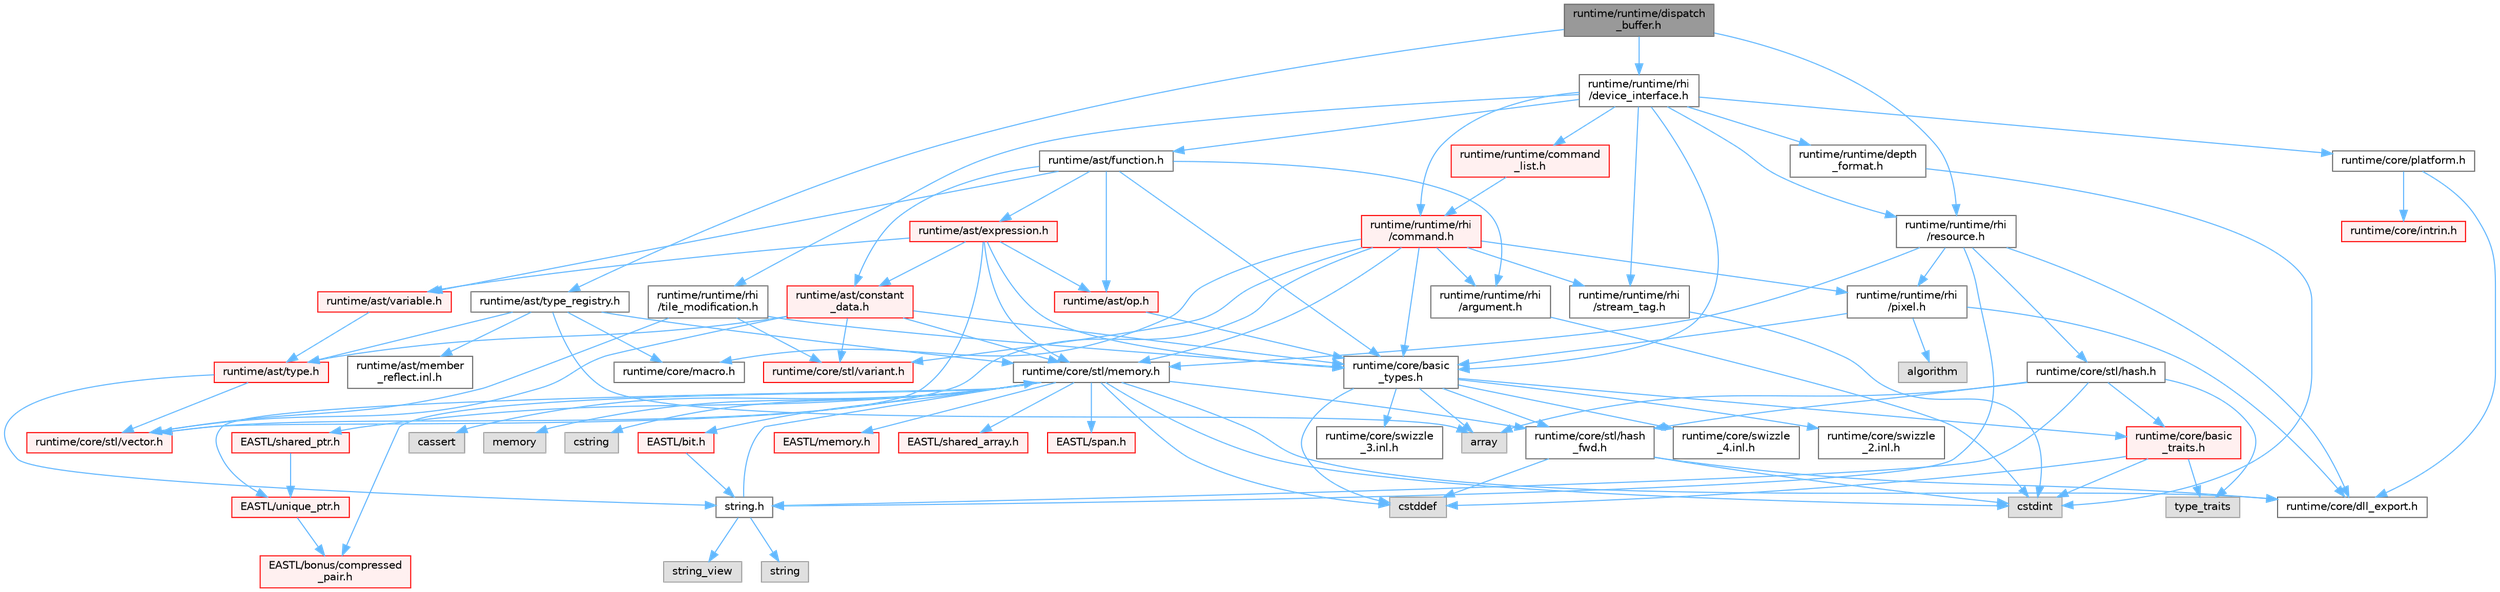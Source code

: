 digraph "runtime/runtime/dispatch_buffer.h"
{
 // LATEX_PDF_SIZE
  bgcolor="transparent";
  edge [fontname=Helvetica,fontsize=10,labelfontname=Helvetica,labelfontsize=10];
  node [fontname=Helvetica,fontsize=10,shape=box,height=0.2,width=0.4];
  Node1 [id="Node000001",label="runtime/runtime/dispatch\l_buffer.h",height=0.2,width=0.4,color="gray40", fillcolor="grey60", style="filled", fontcolor="black",tooltip=" "];
  Node1 -> Node2 [id="edge1_Node000001_Node000002",color="steelblue1",style="solid",tooltip=" "];
  Node2 [id="Node000002",label="runtime/runtime/rhi\l/resource.h",height=0.2,width=0.4,color="grey40", fillcolor="white", style="filled",URL="$runtime_2rhi_2resource_8h.html",tooltip=" "];
  Node2 -> Node3 [id="edge2_Node000002_Node000003",color="steelblue1",style="solid",tooltip=" "];
  Node3 [id="Node000003",label="runtime/core/dll_export.h",height=0.2,width=0.4,color="grey40", fillcolor="white", style="filled",URL="$dll__export_8h.html",tooltip=" "];
  Node2 -> Node4 [id="edge3_Node000002_Node000004",color="steelblue1",style="solid",tooltip=" "];
  Node4 [id="Node000004",label="runtime/core/stl/memory.h",height=0.2,width=0.4,color="grey40", fillcolor="white", style="filled",URL="$core_2stl_2memory_8h.html",tooltip=" "];
  Node4 -> Node5 [id="edge4_Node000004_Node000005",color="steelblue1",style="solid",tooltip=" "];
  Node5 [id="Node000005",label="cstddef",height=0.2,width=0.4,color="grey60", fillcolor="#E0E0E0", style="filled",tooltip=" "];
  Node4 -> Node6 [id="edge5_Node000004_Node000006",color="steelblue1",style="solid",tooltip=" "];
  Node6 [id="Node000006",label="cstdint",height=0.2,width=0.4,color="grey60", fillcolor="#E0E0E0", style="filled",tooltip=" "];
  Node4 -> Node7 [id="edge6_Node000004_Node000007",color="steelblue1",style="solid",tooltip=" "];
  Node7 [id="Node000007",label="cassert",height=0.2,width=0.4,color="grey60", fillcolor="#E0E0E0", style="filled",tooltip=" "];
  Node4 -> Node8 [id="edge7_Node000004_Node000008",color="steelblue1",style="solid",tooltip=" "];
  Node8 [id="Node000008",label="memory",height=0.2,width=0.4,color="grey60", fillcolor="#E0E0E0", style="filled",tooltip=" "];
  Node4 -> Node9 [id="edge8_Node000004_Node000009",color="steelblue1",style="solid",tooltip=" "];
  Node9 [id="Node000009",label="cstring",height=0.2,width=0.4,color="grey60", fillcolor="#E0E0E0", style="filled",tooltip=" "];
  Node4 -> Node10 [id="edge9_Node000004_Node000010",color="steelblue1",style="solid",tooltip=" "];
  Node10 [id="Node000010",label="EASTL/bit.h",height=0.2,width=0.4,color="red", fillcolor="#FFF0F0", style="filled",URL="$bit_8h.html",tooltip=" "];
  Node10 -> Node31 [id="edge10_Node000010_Node000031",color="steelblue1",style="solid",tooltip=" "];
  Node31 [id="Node000031",label="string.h",height=0.2,width=0.4,color="grey40", fillcolor="white", style="filled",URL="$string_8h.html",tooltip=" "];
  Node31 -> Node32 [id="edge11_Node000031_Node000032",color="steelblue1",style="solid",tooltip=" "];
  Node32 [id="Node000032",label="string",height=0.2,width=0.4,color="grey60", fillcolor="#E0E0E0", style="filled",tooltip=" "];
  Node31 -> Node33 [id="edge12_Node000031_Node000033",color="steelblue1",style="solid",tooltip=" "];
  Node33 [id="Node000033",label="string_view",height=0.2,width=0.4,color="grey60", fillcolor="#E0E0E0", style="filled",tooltip=" "];
  Node31 -> Node4 [id="edge13_Node000031_Node000004",color="steelblue1",style="solid",tooltip=" "];
  Node4 -> Node34 [id="edge14_Node000004_Node000034",color="steelblue1",style="solid",tooltip=" "];
  Node34 [id="Node000034",label="EASTL/memory.h",height=0.2,width=0.4,color="red", fillcolor="#FFF0F0", style="filled",URL="$_e_a_s_t_l_2include_2_e_a_s_t_l_2memory_8h.html",tooltip=" "];
  Node4 -> Node62 [id="edge15_Node000004_Node000062",color="steelblue1",style="solid",tooltip=" "];
  Node62 [id="Node000062",label="EASTL/shared_array.h",height=0.2,width=0.4,color="red", fillcolor="#FFF0F0", style="filled",URL="$shared__array_8h.html",tooltip=" "];
  Node4 -> Node65 [id="edge16_Node000004_Node000065",color="steelblue1",style="solid",tooltip=" "];
  Node65 [id="Node000065",label="EASTL/unique_ptr.h",height=0.2,width=0.4,color="red", fillcolor="#FFF0F0", style="filled",URL="$unique__ptr_8h.html",tooltip=" "];
  Node65 -> Node66 [id="edge17_Node000065_Node000066",color="steelblue1",style="solid",tooltip=" "];
  Node66 [id="Node000066",label="EASTL/bonus/compressed\l_pair.h",height=0.2,width=0.4,color="red", fillcolor="#FFF0F0", style="filled",URL="$compressed__pair_8h.html",tooltip=" "];
  Node4 -> Node68 [id="edge18_Node000004_Node000068",color="steelblue1",style="solid",tooltip=" "];
  Node68 [id="Node000068",label="EASTL/shared_ptr.h",height=0.2,width=0.4,color="red", fillcolor="#FFF0F0", style="filled",URL="$shared__ptr_8h.html",tooltip=" "];
  Node68 -> Node65 [id="edge19_Node000068_Node000065",color="steelblue1",style="solid",tooltip=" "];
  Node4 -> Node148 [id="edge20_Node000004_Node000148",color="steelblue1",style="solid",tooltip=" "];
  Node148 [id="Node000148",label="EASTL/span.h",height=0.2,width=0.4,color="red", fillcolor="#FFF0F0", style="filled",URL="$span_8h.html",tooltip=" "];
  Node4 -> Node66 [id="edge21_Node000004_Node000066",color="steelblue1",style="solid",tooltip=" "];
  Node4 -> Node3 [id="edge22_Node000004_Node000003",color="steelblue1",style="solid",tooltip=" "];
  Node4 -> Node151 [id="edge23_Node000004_Node000151",color="steelblue1",style="solid",tooltip=" "];
  Node151 [id="Node000151",label="runtime/core/stl/hash\l_fwd.h",height=0.2,width=0.4,color="grey40", fillcolor="white", style="filled",URL="$hash__fwd_8h.html",tooltip=" "];
  Node151 -> Node5 [id="edge24_Node000151_Node000005",color="steelblue1",style="solid",tooltip=" "];
  Node151 -> Node6 [id="edge25_Node000151_Node000006",color="steelblue1",style="solid",tooltip=" "];
  Node151 -> Node3 [id="edge26_Node000151_Node000003",color="steelblue1",style="solid",tooltip=" "];
  Node2 -> Node31 [id="edge27_Node000002_Node000031",color="steelblue1",style="solid",tooltip=" "];
  Node2 -> Node152 [id="edge28_Node000002_Node000152",color="steelblue1",style="solid",tooltip=" "];
  Node152 [id="Node000152",label="runtime/core/stl/hash.h",height=0.2,width=0.4,color="grey40", fillcolor="white", style="filled",URL="$hash_8h.html",tooltip=" "];
  Node152 -> Node150 [id="edge29_Node000152_Node000150",color="steelblue1",style="solid",tooltip=" "];
  Node150 [id="Node000150",label="array",height=0.2,width=0.4,color="grey60", fillcolor="#E0E0E0", style="filled",tooltip=" "];
  Node152 -> Node64 [id="edge30_Node000152_Node000064",color="steelblue1",style="solid",tooltip=" "];
  Node64 [id="Node000064",label="type_traits",height=0.2,width=0.4,color="grey60", fillcolor="#E0E0E0", style="filled",tooltip=" "];
  Node152 -> Node151 [id="edge31_Node000152_Node000151",color="steelblue1",style="solid",tooltip=" "];
  Node152 -> Node31 [id="edge32_Node000152_Node000031",color="steelblue1",style="solid",tooltip=" "];
  Node152 -> Node153 [id="edge33_Node000152_Node000153",color="steelblue1",style="solid",tooltip=" "];
  Node153 [id="Node000153",label="runtime/core/basic\l_traits.h",height=0.2,width=0.4,color="red", fillcolor="#FFF0F0", style="filled",URL="$basic__traits_8h.html",tooltip=" "];
  Node153 -> Node6 [id="edge34_Node000153_Node000006",color="steelblue1",style="solid",tooltip=" "];
  Node153 -> Node5 [id="edge35_Node000153_Node000005",color="steelblue1",style="solid",tooltip=" "];
  Node153 -> Node64 [id="edge36_Node000153_Node000064",color="steelblue1",style="solid",tooltip=" "];
  Node2 -> Node163 [id="edge37_Node000002_Node000163",color="steelblue1",style="solid",tooltip=" "];
  Node163 [id="Node000163",label="runtime/runtime/rhi\l/pixel.h",height=0.2,width=0.4,color="grey40", fillcolor="white", style="filled",URL="$pixel_8h.html",tooltip=" "];
  Node163 -> Node155 [id="edge38_Node000163_Node000155",color="steelblue1",style="solid",tooltip=" "];
  Node155 [id="Node000155",label="algorithm",height=0.2,width=0.4,color="grey60", fillcolor="#E0E0E0", style="filled",tooltip=" "];
  Node163 -> Node3 [id="edge39_Node000163_Node000003",color="steelblue1",style="solid",tooltip=" "];
  Node163 -> Node164 [id="edge40_Node000163_Node000164",color="steelblue1",style="solid",tooltip=" "];
  Node164 [id="Node000164",label="runtime/core/basic\l_types.h",height=0.2,width=0.4,color="grey40", fillcolor="white", style="filled",URL="$basic__types_8h.html",tooltip=" "];
  Node164 -> Node5 [id="edge41_Node000164_Node000005",color="steelblue1",style="solid",tooltip=" "];
  Node164 -> Node150 [id="edge42_Node000164_Node000150",color="steelblue1",style="solid",tooltip=" "];
  Node164 -> Node151 [id="edge43_Node000164_Node000151",color="steelblue1",style="solid",tooltip=" "];
  Node164 -> Node153 [id="edge44_Node000164_Node000153",color="steelblue1",style="solid",tooltip=" "];
  Node164 -> Node165 [id="edge45_Node000164_Node000165",color="steelblue1",style="solid",tooltip=" "];
  Node165 [id="Node000165",label="runtime/core/swizzle\l_2.inl.h",height=0.2,width=0.4,color="grey40", fillcolor="white", style="filled",URL="$core_2swizzle__2_8inl_8h.html",tooltip=" "];
  Node164 -> Node166 [id="edge46_Node000164_Node000166",color="steelblue1",style="solid",tooltip=" "];
  Node166 [id="Node000166",label="runtime/core/swizzle\l_3.inl.h",height=0.2,width=0.4,color="grey40", fillcolor="white", style="filled",URL="$core_2swizzle__3_8inl_8h.html",tooltip=" "];
  Node164 -> Node167 [id="edge47_Node000164_Node000167",color="steelblue1",style="solid",tooltip=" "];
  Node167 [id="Node000167",label="runtime/core/swizzle\l_4.inl.h",height=0.2,width=0.4,color="grey40", fillcolor="white", style="filled",URL="$core_2swizzle__4_8inl_8h.html",tooltip=" "];
  Node1 -> Node168 [id="edge48_Node000001_Node000168",color="steelblue1",style="solid",tooltip=" "];
  Node168 [id="Node000168",label="runtime/runtime/rhi\l/device_interface.h",height=0.2,width=0.4,color="grey40", fillcolor="white", style="filled",URL="$device__interface_8h.html",tooltip=" "];
  Node168 -> Node164 [id="edge49_Node000168_Node000164",color="steelblue1",style="solid",tooltip=" "];
  Node168 -> Node169 [id="edge50_Node000168_Node000169",color="steelblue1",style="solid",tooltip=" "];
  Node169 [id="Node000169",label="runtime/core/platform.h",height=0.2,width=0.4,color="grey40", fillcolor="white", style="filled",URL="$core_2_platform_8h.html",tooltip=" "];
  Node169 -> Node3 [id="edge51_Node000169_Node000003",color="steelblue1",style="solid",tooltip=" "];
  Node169 -> Node170 [id="edge52_Node000169_Node000170",color="steelblue1",style="solid",tooltip=" "];
  Node170 [id="Node000170",label="runtime/core/intrin.h",height=0.2,width=0.4,color="red", fillcolor="#FFF0F0", style="filled",URL="$intrin_8h.html",tooltip=" "];
  Node168 -> Node172 [id="edge53_Node000168_Node000172",color="steelblue1",style="solid",tooltip=" "];
  Node172 [id="Node000172",label="runtime/ast/function.h",height=0.2,width=0.4,color="grey40", fillcolor="white", style="filled",URL="$ast_2function_8h.html",tooltip=" "];
  Node172 -> Node164 [id="edge54_Node000172_Node000164",color="steelblue1",style="solid",tooltip=" "];
  Node172 -> Node173 [id="edge55_Node000172_Node000173",color="steelblue1",style="solid",tooltip=" "];
  Node173 [id="Node000173",label="runtime/ast/op.h",height=0.2,width=0.4,color="red", fillcolor="#FFF0F0", style="filled",URL="$op_8h.html",tooltip=" "];
  Node173 -> Node164 [id="edge56_Node000173_Node000164",color="steelblue1",style="solid",tooltip=" "];
  Node172 -> Node180 [id="edge57_Node000172_Node000180",color="steelblue1",style="solid",tooltip=" "];
  Node180 [id="Node000180",label="runtime/ast/variable.h",height=0.2,width=0.4,color="red", fillcolor="#FFF0F0", style="filled",URL="$variable_8h.html",tooltip=" "];
  Node180 -> Node181 [id="edge58_Node000180_Node000181",color="steelblue1",style="solid",tooltip=" "];
  Node181 [id="Node000181",label="runtime/ast/type.h",height=0.2,width=0.4,color="red", fillcolor="#FFF0F0", style="filled",URL="$type_8h.html",tooltip=" "];
  Node181 -> Node182 [id="edge59_Node000181_Node000182",color="steelblue1",style="solid",tooltip=" "];
  Node182 [id="Node000182",label="runtime/core/stl/vector.h",height=0.2,width=0.4,color="red", fillcolor="#FFF0F0", style="filled",URL="$core_2stl_2vector_8h.html",tooltip=" "];
  Node181 -> Node31 [id="edge60_Node000181_Node000031",color="steelblue1",style="solid",tooltip=" "];
  Node172 -> Node196 [id="edge61_Node000172_Node000196",color="steelblue1",style="solid",tooltip=" "];
  Node196 [id="Node000196",label="runtime/ast/expression.h",height=0.2,width=0.4,color="red", fillcolor="#FFF0F0", style="filled",URL="$expression_8h.html",tooltip=" "];
  Node196 -> Node182 [id="edge62_Node000196_Node000182",color="steelblue1",style="solid",tooltip=" "];
  Node196 -> Node4 [id="edge63_Node000196_Node000004",color="steelblue1",style="solid",tooltip=" "];
  Node196 -> Node164 [id="edge64_Node000196_Node000164",color="steelblue1",style="solid",tooltip=" "];
  Node196 -> Node180 [id="edge65_Node000196_Node000180",color="steelblue1",style="solid",tooltip=" "];
  Node196 -> Node173 [id="edge66_Node000196_Node000173",color="steelblue1",style="solid",tooltip=" "];
  Node196 -> Node197 [id="edge67_Node000196_Node000197",color="steelblue1",style="solid",tooltip=" "];
  Node197 [id="Node000197",label="runtime/ast/constant\l_data.h",height=0.2,width=0.4,color="red", fillcolor="#FFF0F0", style="filled",URL="$constant__data_8h.html",tooltip=" "];
  Node197 -> Node181 [id="edge68_Node000197_Node000181",color="steelblue1",style="solid",tooltip=" "];
  Node197 -> Node198 [id="edge69_Node000197_Node000198",color="steelblue1",style="solid",tooltip=" "];
  Node198 [id="Node000198",label="runtime/core/stl/variant.h",height=0.2,width=0.4,color="red", fillcolor="#FFF0F0", style="filled",URL="$core_2stl_2variant_8h.html",tooltip=" "];
  Node197 -> Node182 [id="edge70_Node000197_Node000182",color="steelblue1",style="solid",tooltip=" "];
  Node197 -> Node4 [id="edge71_Node000197_Node000004",color="steelblue1",style="solid",tooltip=" "];
  Node197 -> Node164 [id="edge72_Node000197_Node000164",color="steelblue1",style="solid",tooltip=" "];
  Node172 -> Node197 [id="edge73_Node000172_Node000197",color="steelblue1",style="solid",tooltip=" "];
  Node172 -> Node202 [id="edge74_Node000172_Node000202",color="steelblue1",style="solid",tooltip=" "];
  Node202 [id="Node000202",label="runtime/runtime/rhi\l/argument.h",height=0.2,width=0.4,color="grey40", fillcolor="white", style="filled",URL="$argument_8h.html",tooltip=" "];
  Node202 -> Node6 [id="edge75_Node000202_Node000006",color="steelblue1",style="solid",tooltip=" "];
  Node168 -> Node2 [id="edge76_Node000168_Node000002",color="steelblue1",style="solid",tooltip=" "];
  Node168 -> Node203 [id="edge77_Node000168_Node000203",color="steelblue1",style="solid",tooltip=" "];
  Node203 [id="Node000203",label="runtime/runtime/rhi\l/stream_tag.h",height=0.2,width=0.4,color="grey40", fillcolor="white", style="filled",URL="$stream__tag_8h.html",tooltip=" "];
  Node203 -> Node6 [id="edge78_Node000203_Node000006",color="steelblue1",style="solid",tooltip=" "];
  Node168 -> Node204 [id="edge79_Node000168_Node000204",color="steelblue1",style="solid",tooltip=" "];
  Node204 [id="Node000204",label="runtime/runtime/rhi\l/command.h",height=0.2,width=0.4,color="red", fillcolor="#FFF0F0", style="filled",URL="$command_8h.html",tooltip=" "];
  Node204 -> Node193 [id="edge80_Node000204_Node000193",color="steelblue1",style="solid",tooltip=" "];
  Node193 [id="Node000193",label="runtime/core/macro.h",height=0.2,width=0.4,color="grey40", fillcolor="white", style="filled",URL="$macro_8h.html",tooltip=" "];
  Node204 -> Node164 [id="edge81_Node000204_Node000164",color="steelblue1",style="solid",tooltip=" "];
  Node204 -> Node182 [id="edge82_Node000204_Node000182",color="steelblue1",style="solid",tooltip=" "];
  Node204 -> Node4 [id="edge83_Node000204_Node000004",color="steelblue1",style="solid",tooltip=" "];
  Node204 -> Node198 [id="edge84_Node000204_Node000198",color="steelblue1",style="solid",tooltip=" "];
  Node204 -> Node163 [id="edge85_Node000204_Node000163",color="steelblue1",style="solid",tooltip=" "];
  Node204 -> Node203 [id="edge86_Node000204_Node000203",color="steelblue1",style="solid",tooltip=" "];
  Node204 -> Node202 [id="edge87_Node000204_Node000202",color="steelblue1",style="solid",tooltip=" "];
  Node168 -> Node208 [id="edge88_Node000168_Node000208",color="steelblue1",style="solid",tooltip=" "];
  Node208 [id="Node000208",label="runtime/runtime/rhi\l/tile_modification.h",height=0.2,width=0.4,color="grey40", fillcolor="white", style="filled",URL="$tile__modification_8h.html",tooltip=" "];
  Node208 -> Node164 [id="edge89_Node000208_Node000164",color="steelblue1",style="solid",tooltip=" "];
  Node208 -> Node198 [id="edge90_Node000208_Node000198",color="steelblue1",style="solid",tooltip=" "];
  Node208 -> Node182 [id="edge91_Node000208_Node000182",color="steelblue1",style="solid",tooltip=" "];
  Node168 -> Node209 [id="edge92_Node000168_Node000209",color="steelblue1",style="solid",tooltip=" "];
  Node209 [id="Node000209",label="runtime/runtime/command\l_list.h",height=0.2,width=0.4,color="red", fillcolor="#FFF0F0", style="filled",URL="$command__list_8h.html",tooltip=" "];
  Node209 -> Node204 [id="edge93_Node000209_Node000204",color="steelblue1",style="solid",tooltip=" "];
  Node168 -> Node210 [id="edge94_Node000168_Node000210",color="steelblue1",style="solid",tooltip=" "];
  Node210 [id="Node000210",label="runtime/runtime/depth\l_format.h",height=0.2,width=0.4,color="grey40", fillcolor="white", style="filled",URL="$depth__format_8h.html",tooltip=" "];
  Node210 -> Node6 [id="edge95_Node000210_Node000006",color="steelblue1",style="solid",tooltip=" "];
  Node1 -> Node211 [id="edge96_Node000001_Node000211",color="steelblue1",style="solid",tooltip=" "];
  Node211 [id="Node000211",label="runtime/ast/type_registry.h",height=0.2,width=0.4,color="grey40", fillcolor="white", style="filled",URL="$type__registry_8h.html",tooltip=" "];
  Node211 -> Node150 [id="edge97_Node000211_Node000150",color="steelblue1",style="solid",tooltip=" "];
  Node211 -> Node4 [id="edge98_Node000211_Node000004",color="steelblue1",style="solid",tooltip=" "];
  Node211 -> Node193 [id="edge99_Node000211_Node000193",color="steelblue1",style="solid",tooltip=" "];
  Node211 -> Node181 [id="edge100_Node000211_Node000181",color="steelblue1",style="solid",tooltip=" "];
  Node211 -> Node212 [id="edge101_Node000211_Node000212",color="steelblue1",style="solid",tooltip=" "];
  Node212 [id="Node000212",label="runtime/ast/member\l_reflect.inl.h",height=0.2,width=0.4,color="grey40", fillcolor="white", style="filled",URL="$member__reflect_8inl_8h.html",tooltip=" "];
}
